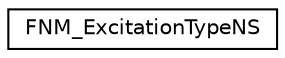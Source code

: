 digraph "Graphical Class Hierarchy"
{
 // LATEX_PDF_SIZE
  edge [fontname="Helvetica",fontsize="10",labelfontname="Helvetica",labelfontsize="10"];
  node [fontname="Helvetica",fontsize="10",shape=record];
  rankdir="LR";
  Node0 [label="FNM_ExcitationTypeNS",height=0.2,width=0.4,color="black", fillcolor="white", style="filled",URL="$dd/d3f/structFNM__ExcitationTypeNS.html",tooltip=" "];
}
